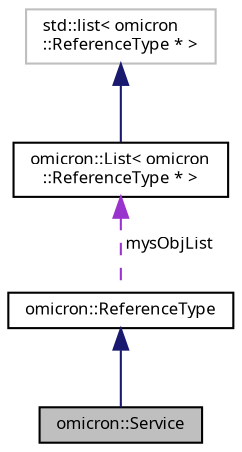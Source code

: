 digraph "omicron::Service"
{
  bgcolor="transparent";
  edge [fontname="FreeSans.ttf",fontsize="8",labelfontname="FreeSans.ttf",labelfontsize="8"];
  node [fontname="FreeSans.ttf",fontsize="8",shape=record];
  Node1 [label="omicron::Service",height=0.2,width=0.4,color="black", fillcolor="grey75", style="filled", fontcolor="black"];
  Node2 -> Node1 [dir="back",color="midnightblue",fontsize="8",style="solid",fontname="FreeSans.ttf"];
  Node2 [label="omicron::ReferenceType",height=0.2,width=0.4,color="black",URL="$classomicron_1_1_reference_type.html",tooltip="Implements a base class for reference-counted types. "];
  Node3 -> Node2 [dir="back",color="darkorchid3",fontsize="8",style="dashed",label=" mysObjList" ,fontname="FreeSans.ttf"];
  Node3 [label="omicron::List\< omicron\l::ReferenceType * \>",height=0.2,width=0.4,color="black",URL="$classomicron_1_1_list.html"];
  Node4 -> Node3 [dir="back",color="midnightblue",fontsize="8",style="solid",fontname="FreeSans.ttf"];
  Node4 [label="std::list\< omicron\l::ReferenceType * \>",height=0.2,width=0.4,color="grey75",tooltip="STL class. "];
}
